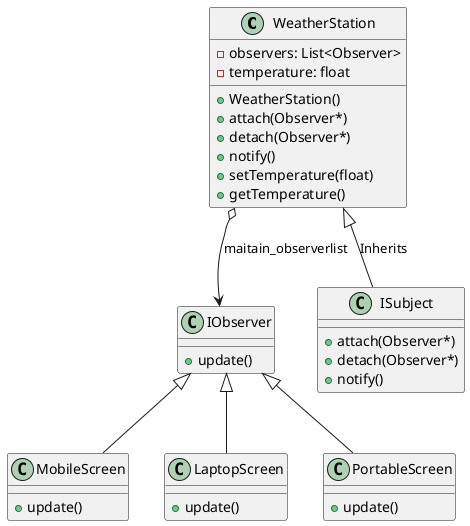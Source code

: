 @startuml

WeatherStation o--> IObserver : maitain_observerlist
Class IObserver {
    +update()
}
Class MobileScreen {
    +update()
}
Class LaptopScreen {
    +update()
}
class PortableScreen {
    +update()
}

IObserver <|-- MobileScreen
IObserver <|-- LaptopScreen
IObserver <|-- PortableScreen


Class ISubject {
    +attach(Observer*)
    +detach(Observer*)
    +notify()
}
Class WeatherStation {
    - observers: List<Observer>
    - temperature: float
    +WeatherStation()
    +attach(Observer*)
    +detach(Observer*)
    +notify()
    +setTemperature(float)
    +getTemperature()
}

WeatherStation <|-- ISubject :Inherits




@enduml

